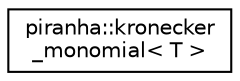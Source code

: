 digraph "Graphical Class Hierarchy"
{
  edge [fontname="Helvetica",fontsize="10",labelfontname="Helvetica",labelfontsize="10"];
  node [fontname="Helvetica",fontsize="10",shape=record];
  rankdir="LR";
  Node0 [label="piranha::kronecker\l_monomial\< T \>",height=0.2,width=0.4,color="black", fillcolor="white", style="filled",URL="$classpiranha_1_1kronecker__monomial.html",tooltip="Kronecker monomial class. "];
}
